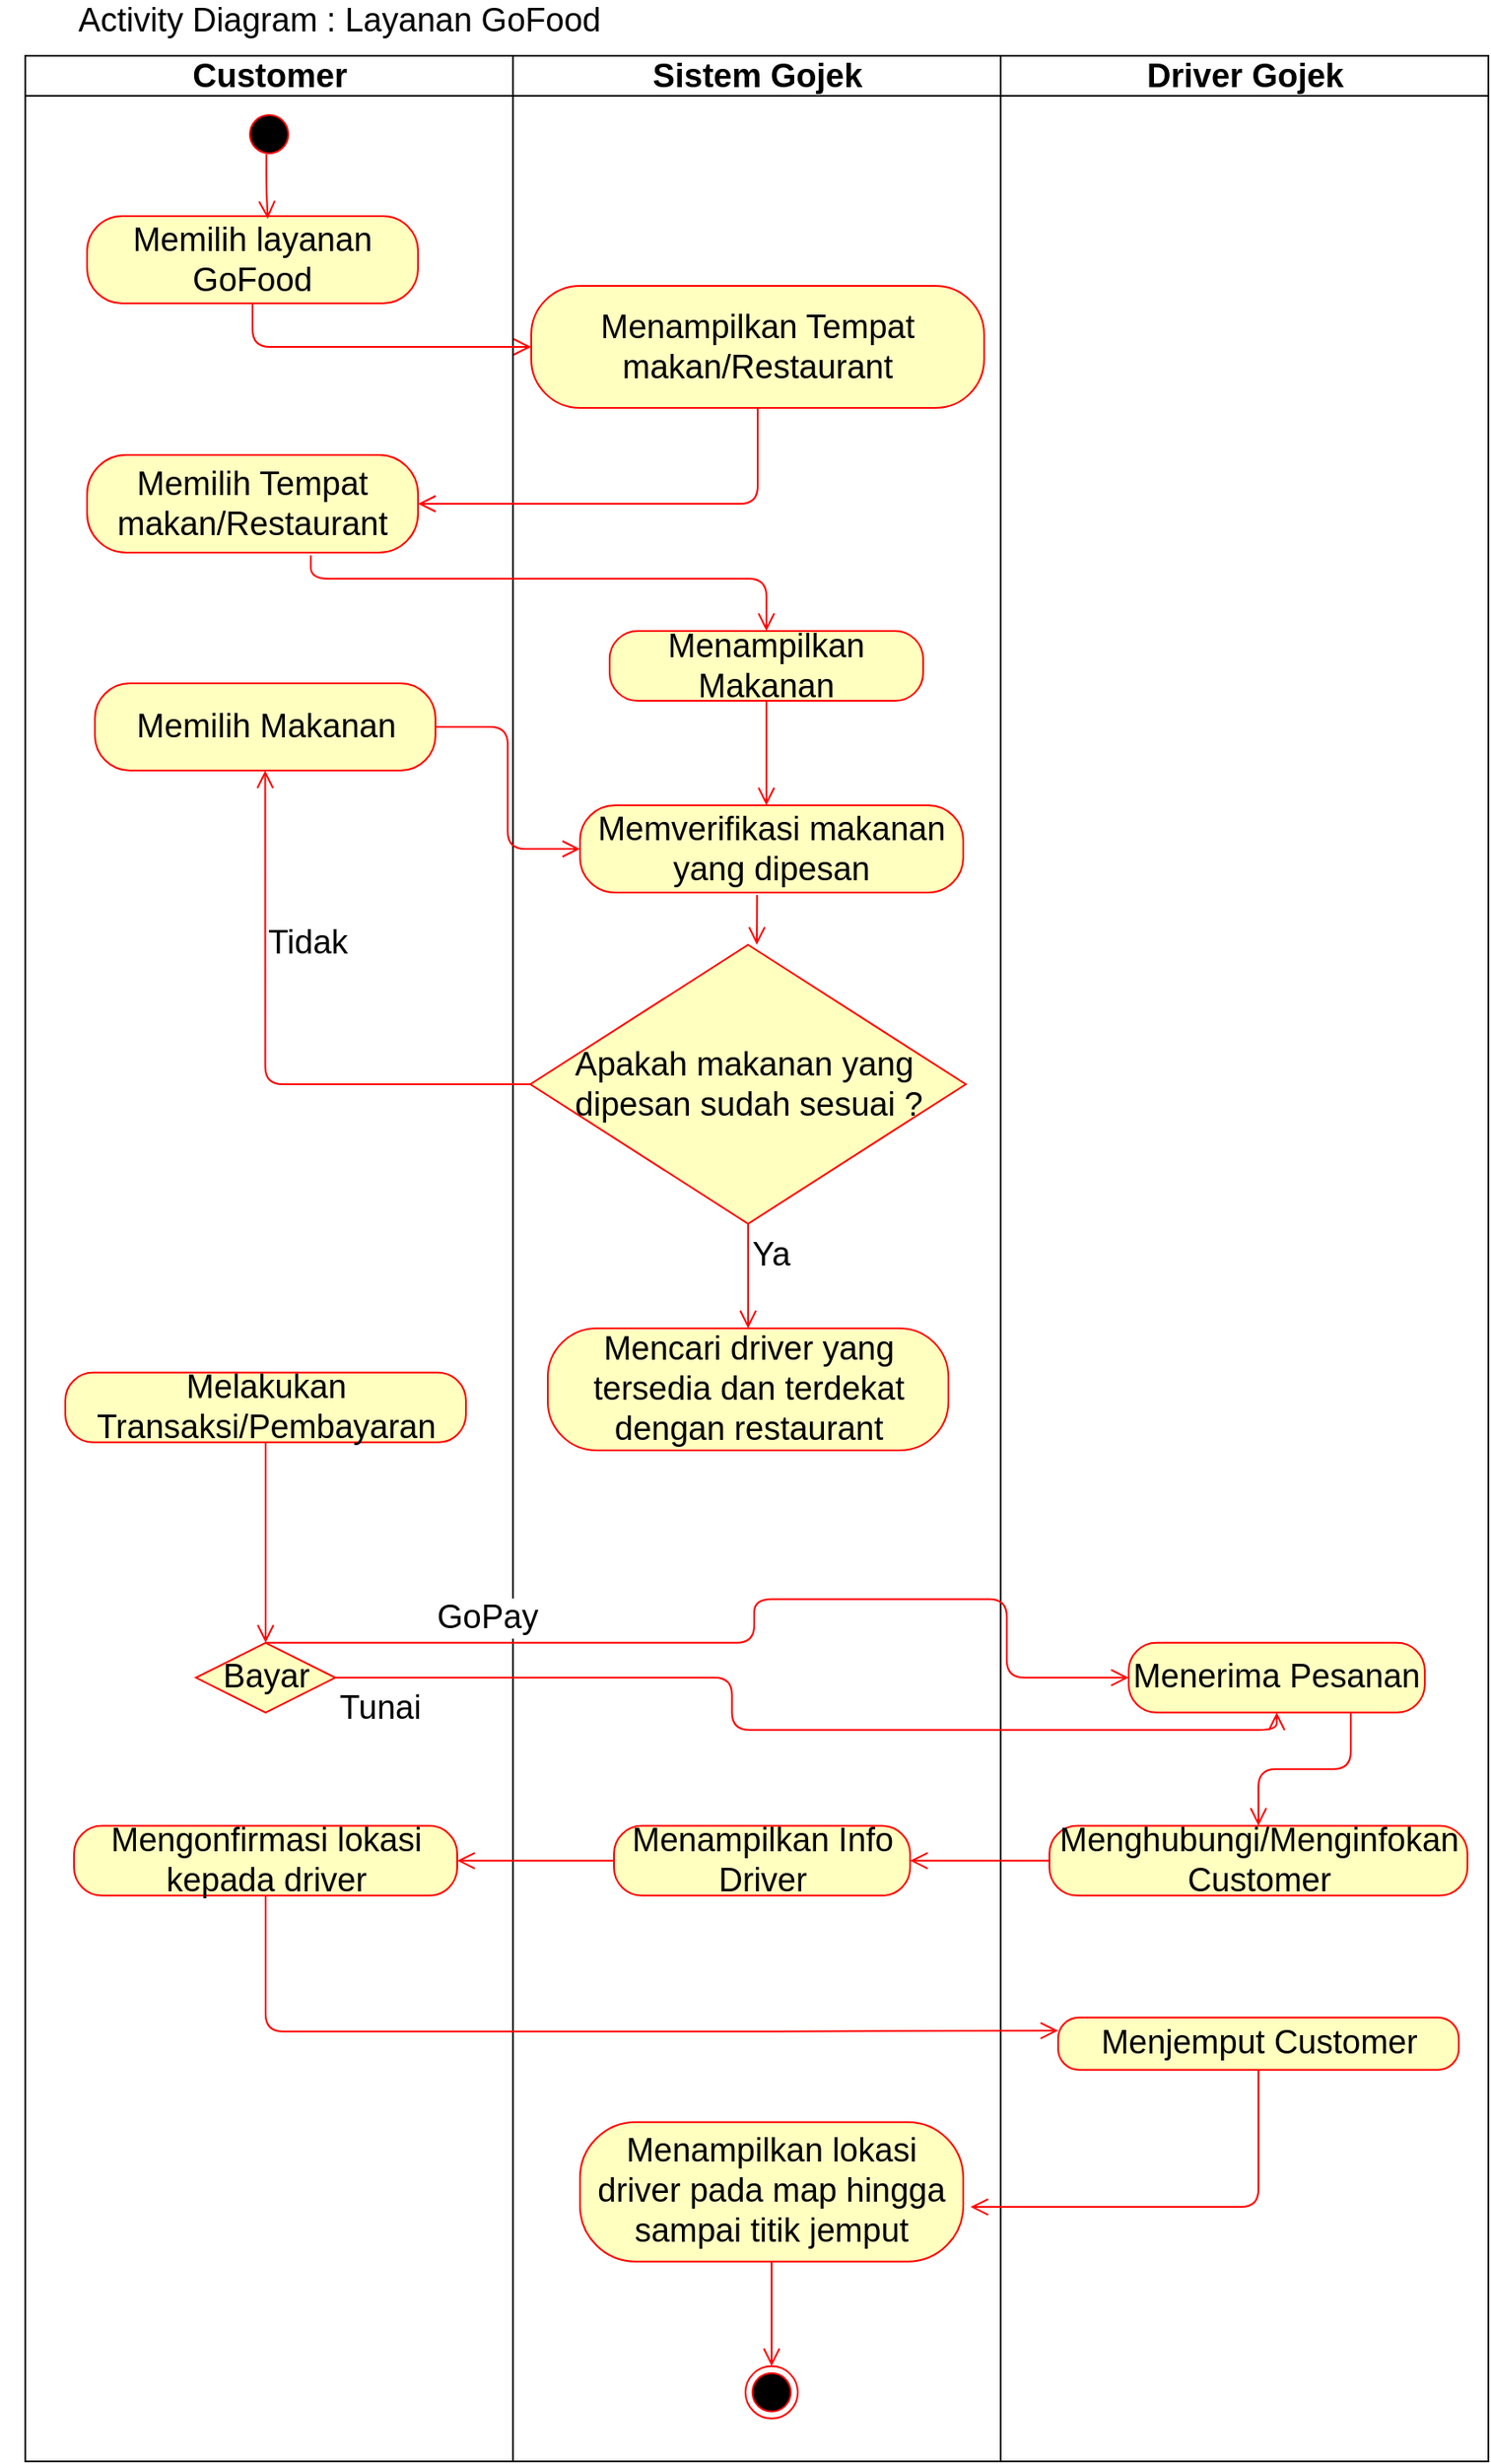 <mxfile version="14.6.13" type="github">
  <diagram id="UVGQqestL4LisQcyUeWL" name="Page-1">
    <mxGraphModel dx="1038" dy="789" grid="1" gridSize="10" guides="1" tooltips="1" connect="1" arrows="1" fold="1" page="1" pageScale="1" pageWidth="200" pageHeight="300" math="0" shadow="0">
      <root>
        <mxCell id="0" />
        <mxCell id="1" parent="0" />
        <mxCell id="FoPdU7yQy80ElH368FdN-35" value="Customer" style="swimlane;whiteSpace=wrap;fontSize=19;" vertex="1" parent="1">
          <mxGeometry x="164.5" y="-110" width="280" height="1380" as="geometry" />
        </mxCell>
        <mxCell id="FoPdU7yQy80ElH368FdN-36" value="&lt;span&gt;Memilih layanan GoFood&lt;/span&gt;" style="rounded=1;whiteSpace=wrap;html=1;arcSize=40;fontColor=#000000;fillColor=#ffffc0;strokeColor=#ff0000;fontSize=19;" vertex="1" parent="FoPdU7yQy80ElH368FdN-35">
          <mxGeometry x="35.5" y="92" width="190" height="50" as="geometry" />
        </mxCell>
        <mxCell id="FoPdU7yQy80ElH368FdN-37" value="&lt;span&gt;Memilih Tempat makan/Restaurant&lt;/span&gt;" style="rounded=1;whiteSpace=wrap;html=1;arcSize=40;fontColor=#000000;fillColor=#ffffc0;strokeColor=#ff0000;fontSize=19;" vertex="1" parent="FoPdU7yQy80ElH368FdN-35">
          <mxGeometry x="35.5" y="229" width="190" height="56" as="geometry" />
        </mxCell>
        <mxCell id="FoPdU7yQy80ElH368FdN-38" value="" style="ellipse;html=1;shape=startState;fillColor=#000000;strokeColor=#ff0000;fontSize=19;" vertex="1" parent="FoPdU7yQy80ElH368FdN-35">
          <mxGeometry x="125" y="30" width="30" height="30" as="geometry" />
        </mxCell>
        <mxCell id="FoPdU7yQy80ElH368FdN-39" value="Mengonfirmasi lokasi kepada driver" style="rounded=1;whiteSpace=wrap;html=1;arcSize=40;fontColor=#000000;fillColor=#ffffc0;strokeColor=#ff0000;fontSize=19;" vertex="1" parent="FoPdU7yQy80ElH368FdN-35">
          <mxGeometry x="28" y="1015.4" width="220" height="40" as="geometry" />
        </mxCell>
        <mxCell id="FoPdU7yQy80ElH368FdN-40" value="Melakukan Transaksi/Pembayaran" style="rounded=1;whiteSpace=wrap;html=1;arcSize=40;fontColor=#000000;fillColor=#ffffc0;strokeColor=#ff0000;fontSize=19;" vertex="1" parent="FoPdU7yQy80ElH368FdN-35">
          <mxGeometry x="23" y="755.4" width="230" height="40" as="geometry" />
        </mxCell>
        <mxCell id="FoPdU7yQy80ElH368FdN-41" value="Bayar" style="rhombus;whiteSpace=wrap;html=1;fillColor=#ffffc0;strokeColor=#ff0000;fontSize=19;" vertex="1" parent="FoPdU7yQy80ElH368FdN-35">
          <mxGeometry x="98" y="910.4" width="80" height="40" as="geometry" />
        </mxCell>
        <mxCell id="FoPdU7yQy80ElH368FdN-42" value="" style="edgeStyle=orthogonalEdgeStyle;html=1;verticalAlign=bottom;endArrow=open;endSize=8;strokeColor=#ff0000;fontSize=19;entryX=0.5;entryY=0;entryDx=0;entryDy=0;" edge="1" parent="FoPdU7yQy80ElH368FdN-35" source="FoPdU7yQy80ElH368FdN-40" target="FoPdU7yQy80ElH368FdN-41">
          <mxGeometry relative="1" as="geometry">
            <mxPoint x="418.5" y="895.4" as="targetPoint" />
          </mxGeometry>
        </mxCell>
        <mxCell id="FoPdU7yQy80ElH368FdN-43" value="" style="edgeStyle=orthogonalEdgeStyle;html=1;verticalAlign=bottom;endArrow=open;endSize=8;strokeColor=#ff0000;fontSize=19;entryX=0.546;entryY=0.03;entryDx=0;entryDy=0;exitX=0.448;exitY=0.884;exitDx=0;exitDy=0;entryPerimeter=0;exitPerimeter=0;" edge="1" parent="FoPdU7yQy80ElH368FdN-35" source="FoPdU7yQy80ElH368FdN-38" target="FoPdU7yQy80ElH368FdN-36">
          <mxGeometry relative="1" as="geometry">
            <mxPoint x="150" y="775" as="targetPoint" />
            <mxPoint x="150" y="660" as="sourcePoint" />
          </mxGeometry>
        </mxCell>
        <mxCell id="FoPdU7yQy80ElH368FdN-77" value="Memilih Makanan" style="rounded=1;whiteSpace=wrap;html=1;arcSize=40;fontColor=#000000;fillColor=#ffffc0;strokeColor=#ff0000;fontSize=19;" vertex="1" parent="FoPdU7yQy80ElH368FdN-35">
          <mxGeometry x="40" y="360" width="195.5" height="50" as="geometry" />
        </mxCell>
        <mxCell id="FoPdU7yQy80ElH368FdN-44" value="Sistem Gojek" style="swimlane;whiteSpace=wrap;fontSize=19;" vertex="1" parent="1">
          <mxGeometry x="444.5" y="-110" width="280" height="1380" as="geometry" />
        </mxCell>
        <mxCell id="FoPdU7yQy80ElH368FdN-45" value="Menampilkan Tempat makan/Restaurant" style="rounded=1;whiteSpace=wrap;html=1;arcSize=40;fontColor=#000000;fillColor=#ffffc0;strokeColor=#ff0000;fontSize=19;" vertex="1" parent="FoPdU7yQy80ElH368FdN-44">
          <mxGeometry x="10.5" y="132" width="260" height="70" as="geometry" />
        </mxCell>
        <mxCell id="FoPdU7yQy80ElH368FdN-46" value="&lt;span&gt;Memverifikasi makanan yang dipesan&lt;/span&gt;" style="rounded=1;whiteSpace=wrap;html=1;arcSize=40;fontColor=#000000;fillColor=#ffffc0;strokeColor=#ff0000;fontSize=19;" vertex="1" parent="FoPdU7yQy80ElH368FdN-44">
          <mxGeometry x="38.5" y="430" width="220" height="50" as="geometry" />
        </mxCell>
        <mxCell id="FoPdU7yQy80ElH368FdN-49" value="Mencari driver yang tersedia dan terdekat dengan restaurant" style="rounded=1;whiteSpace=wrap;html=1;arcSize=40;fontColor=#000000;fillColor=#ffffc0;strokeColor=#ff0000;fontSize=19;" vertex="1" parent="FoPdU7yQy80ElH368FdN-44">
          <mxGeometry x="20" y="730" width="230" height="70" as="geometry" />
        </mxCell>
        <mxCell id="FoPdU7yQy80ElH368FdN-51" value="Menampilkan Info Driver" style="rounded=1;whiteSpace=wrap;html=1;arcSize=40;fontColor=#000000;fillColor=#ffffc0;strokeColor=#ff0000;fontSize=19;" vertex="1" parent="FoPdU7yQy80ElH368FdN-44">
          <mxGeometry x="58" y="1015.4" width="170" height="40" as="geometry" />
        </mxCell>
        <mxCell id="FoPdU7yQy80ElH368FdN-52" value="Menampilkan lokasi driver pada map hingga sampai titik jemput" style="rounded=1;whiteSpace=wrap;html=1;arcSize=40;fontColor=#000000;fillColor=#ffffc0;strokeColor=#ff0000;fontSize=19;" vertex="1" parent="FoPdU7yQy80ElH368FdN-44">
          <mxGeometry x="38.5" y="1185.4" width="220" height="80" as="geometry" />
        </mxCell>
        <mxCell id="FoPdU7yQy80ElH368FdN-53" value="" style="edgeStyle=orthogonalEdgeStyle;html=1;verticalAlign=bottom;endArrow=open;endSize=8;strokeColor=#ff0000;fontSize=19;entryX=0.5;entryY=0;entryDx=0;entryDy=0;" edge="1" parent="FoPdU7yQy80ElH368FdN-44" source="FoPdU7yQy80ElH368FdN-52" target="FoPdU7yQy80ElH368FdN-54">
          <mxGeometry relative="1" as="geometry">
            <mxPoint x="118" y="1275.4" as="targetPoint" />
          </mxGeometry>
        </mxCell>
        <mxCell id="FoPdU7yQy80ElH368FdN-54" value="" style="ellipse;html=1;shape=endState;fillColor=#000000;strokeColor=#ff0000;fontSize=19;" vertex="1" parent="FoPdU7yQy80ElH368FdN-44">
          <mxGeometry x="133.5" y="1325.4" width="30" height="30" as="geometry" />
        </mxCell>
        <mxCell id="FoPdU7yQy80ElH368FdN-55" style="edgeStyle=orthogonalEdgeStyle;rounded=0;orthogonalLoop=1;jettySize=auto;html=1;exitX=0.5;exitY=1;exitDx=0;exitDy=0;fontSize=19;" edge="1" parent="FoPdU7yQy80ElH368FdN-44" source="FoPdU7yQy80ElH368FdN-54" target="FoPdU7yQy80ElH368FdN-54">
          <mxGeometry relative="1" as="geometry" />
        </mxCell>
        <mxCell id="FoPdU7yQy80ElH368FdN-56" value="" style="edgeStyle=orthogonalEdgeStyle;html=1;verticalAlign=bottom;endArrow=open;endSize=8;strokeColor=#ff0000;fontSize=19;entryX=0.5;entryY=0;entryDx=0;entryDy=0;exitX=0.462;exitY=1.028;exitDx=0;exitDy=0;exitPerimeter=0;" edge="1" parent="FoPdU7yQy80ElH368FdN-44" source="FoPdU7yQy80ElH368FdN-46">
          <mxGeometry relative="1" as="geometry">
            <mxPoint x="140.0" y="510" as="targetPoint" />
            <mxPoint x="137.12" y="480.0" as="sourcePoint" />
          </mxGeometry>
        </mxCell>
        <mxCell id="FoPdU7yQy80ElH368FdN-75" value="Menampilkan Makanan" style="rounded=1;whiteSpace=wrap;html=1;arcSize=40;fontColor=#000000;fillColor=#ffffc0;strokeColor=#ff0000;fontSize=19;" vertex="1" parent="FoPdU7yQy80ElH368FdN-44">
          <mxGeometry x="55.5" y="330" width="180" height="40" as="geometry" />
        </mxCell>
        <mxCell id="FoPdU7yQy80ElH368FdN-76" value="" style="edgeStyle=orthogonalEdgeStyle;html=1;verticalAlign=bottom;endArrow=open;endSize=8;strokeColor=#ff0000;fontSize=19;" edge="1" source="FoPdU7yQy80ElH368FdN-75" parent="FoPdU7yQy80ElH368FdN-44">
          <mxGeometry relative="1" as="geometry">
            <mxPoint x="145.5" y="430" as="targetPoint" />
          </mxGeometry>
        </mxCell>
        <mxCell id="FoPdU7yQy80ElH368FdN-79" value="Apakah makanan yang&amp;nbsp;&lt;br&gt;dipesan sudah sesuai ?" style="rhombus;whiteSpace=wrap;html=1;fillColor=#ffffc0;strokeColor=#ff0000;fontSize=19;" vertex="1" parent="FoPdU7yQy80ElH368FdN-44">
          <mxGeometry x="10" y="510" width="250" height="160" as="geometry" />
        </mxCell>
        <mxCell id="FoPdU7yQy80ElH368FdN-81" value="Ya" style="edgeStyle=orthogonalEdgeStyle;html=1;align=left;verticalAlign=top;endArrow=open;endSize=8;strokeColor=#ff0000;fontSize=19;entryX=0.5;entryY=0;entryDx=0;entryDy=0;" edge="1" source="FoPdU7yQy80ElH368FdN-79" parent="FoPdU7yQy80ElH368FdN-44" target="FoPdU7yQy80ElH368FdN-49">
          <mxGeometry x="-1" relative="1" as="geometry">
            <mxPoint x="95.5" y="640" as="targetPoint" />
          </mxGeometry>
        </mxCell>
        <mxCell id="FoPdU7yQy80ElH368FdN-57" value="Driver Gojek" style="swimlane;whiteSpace=wrap;startSize=23;fontSize=19;" vertex="1" parent="1">
          <mxGeometry x="724.5" y="-110" width="280" height="1380" as="geometry" />
        </mxCell>
        <mxCell id="FoPdU7yQy80ElH368FdN-58" value="Menerima Pesanan" style="rounded=1;whiteSpace=wrap;html=1;arcSize=40;fontColor=#000000;fillColor=#ffffc0;strokeColor=#ff0000;fontSize=19;" vertex="1" parent="FoPdU7yQy80ElH368FdN-57">
          <mxGeometry x="73.5" y="910.4" width="170" height="40" as="geometry" />
        </mxCell>
        <mxCell id="FoPdU7yQy80ElH368FdN-59" value="Menghubungi/Menginfokan&lt;br&gt;Customer" style="rounded=1;whiteSpace=wrap;html=1;arcSize=40;fontColor=#000000;fillColor=#ffffc0;strokeColor=#ff0000;fontSize=19;" vertex="1" parent="FoPdU7yQy80ElH368FdN-57">
          <mxGeometry x="28" y="1015.4" width="240" height="40" as="geometry" />
        </mxCell>
        <mxCell id="FoPdU7yQy80ElH368FdN-60" value="" style="edgeStyle=orthogonalEdgeStyle;html=1;verticalAlign=bottom;endArrow=open;endSize=8;strokeColor=#ff0000;fontSize=19;exitX=0.75;exitY=1;exitDx=0;exitDy=0;entryX=0.5;entryY=0;entryDx=0;entryDy=0;" edge="1" parent="FoPdU7yQy80ElH368FdN-57" source="FoPdU7yQy80ElH368FdN-58" target="FoPdU7yQy80ElH368FdN-59">
          <mxGeometry relative="1" as="geometry">
            <mxPoint x="158.5" y="1105.4" as="targetPoint" />
          </mxGeometry>
        </mxCell>
        <mxCell id="FoPdU7yQy80ElH368FdN-61" value="Menjemput Customer" style="rounded=1;whiteSpace=wrap;html=1;arcSize=40;fontColor=#000000;fillColor=#ffffc0;strokeColor=#ff0000;fontSize=19;" vertex="1" parent="FoPdU7yQy80ElH368FdN-57">
          <mxGeometry x="33" y="1125.4" width="230" height="30" as="geometry" />
        </mxCell>
        <mxCell id="FoPdU7yQy80ElH368FdN-62" value="Activity Diagram : Layanan GoFood" style="text;html=1;strokeColor=none;fillColor=none;align=center;verticalAlign=middle;whiteSpace=wrap;rounded=0;fontSize=19;" vertex="1" parent="1">
          <mxGeometry x="150" y="-140" width="390" height="20" as="geometry" />
        </mxCell>
        <mxCell id="FoPdU7yQy80ElH368FdN-64" value="GoPay" style="edgeStyle=orthogonalEdgeStyle;html=1;align=left;verticalAlign=bottom;endArrow=open;endSize=8;strokeColor=#ff0000;fontSize=19;exitX=0.5;exitY=0;exitDx=0;exitDy=0;entryX=0;entryY=0.5;entryDx=0;entryDy=0;" edge="1" parent="1" source="FoPdU7yQy80ElH368FdN-41" target="FoPdU7yQy80ElH368FdN-58">
          <mxGeometry x="-0.664" relative="1" as="geometry">
            <mxPoint x="728" y="825.4" as="targetPoint" />
            <Array as="points">
              <mxPoint x="583" y="775.4" />
              <mxPoint x="728" y="775.4" />
              <mxPoint x="728" y="820.4" />
            </Array>
            <mxPoint x="1" as="offset" />
          </mxGeometry>
        </mxCell>
        <mxCell id="FoPdU7yQy80ElH368FdN-65" value="Tunai" style="edgeStyle=orthogonalEdgeStyle;html=1;align=left;verticalAlign=top;endArrow=open;endSize=8;strokeColor=#ff0000;fontSize=19;entryX=0.5;entryY=1;entryDx=0;entryDy=0;" edge="1" parent="1" source="FoPdU7yQy80ElH368FdN-41" target="FoPdU7yQy80ElH368FdN-58">
          <mxGeometry x="-1" relative="1" as="geometry">
            <mxPoint x="588" y="905.4" as="targetPoint" />
            <mxPoint as="offset" />
          </mxGeometry>
        </mxCell>
        <mxCell id="FoPdU7yQy80ElH368FdN-66" value="" style="edgeStyle=orthogonalEdgeStyle;html=1;verticalAlign=bottom;endArrow=open;endSize=8;strokeColor=#ff0000;fontSize=19;entryX=1;entryY=0.5;entryDx=0;entryDy=0;" edge="1" parent="1" source="FoPdU7yQy80ElH368FdN-51" target="FoPdU7yQy80ElH368FdN-39">
          <mxGeometry relative="1" as="geometry">
            <mxPoint x="588" y="1005.4" as="targetPoint" />
          </mxGeometry>
        </mxCell>
        <mxCell id="FoPdU7yQy80ElH368FdN-67" value="" style="edgeStyle=orthogonalEdgeStyle;html=1;verticalAlign=bottom;endArrow=open;endSize=8;strokeColor=#ff0000;fontSize=19;exitX=0;exitY=0.5;exitDx=0;exitDy=0;entryX=1;entryY=0.5;entryDx=0;entryDy=0;" edge="1" parent="1" source="FoPdU7yQy80ElH368FdN-59" target="FoPdU7yQy80ElH368FdN-51">
          <mxGeometry relative="1" as="geometry">
            <mxPoint x="698" y="955.4" as="targetPoint" />
            <mxPoint x="512.5" y="935.4" as="sourcePoint" />
          </mxGeometry>
        </mxCell>
        <mxCell id="FoPdU7yQy80ElH368FdN-68" value="" style="edgeStyle=orthogonalEdgeStyle;html=1;verticalAlign=bottom;endArrow=open;endSize=8;strokeColor=#ff0000;fontSize=19;entryX=0;entryY=0.25;entryDx=0;entryDy=0;" edge="1" parent="1" source="FoPdU7yQy80ElH368FdN-39" target="FoPdU7yQy80ElH368FdN-61">
          <mxGeometry relative="1" as="geometry">
            <mxPoint x="288" y="1005.4" as="targetPoint" />
            <Array as="points">
              <mxPoint x="303" y="1023.4" />
              <mxPoint x="585" y="1023.4" />
            </Array>
          </mxGeometry>
        </mxCell>
        <mxCell id="FoPdU7yQy80ElH368FdN-69" value="" style="edgeStyle=orthogonalEdgeStyle;html=1;verticalAlign=bottom;endArrow=open;endSize=8;strokeColor=#ff0000;fontSize=19;entryX=1.019;entryY=0.608;entryDx=0;entryDy=0;entryPerimeter=0;" edge="1" parent="1" source="FoPdU7yQy80ElH368FdN-61" target="FoPdU7yQy80ElH368FdN-52">
          <mxGeometry relative="1" as="geometry">
            <mxPoint x="888" y="1115.4" as="targetPoint" />
            <Array as="points">
              <mxPoint x="873" y="1124.4" />
            </Array>
          </mxGeometry>
        </mxCell>
        <mxCell id="FoPdU7yQy80ElH368FdN-70" value="" style="edgeStyle=orthogonalEdgeStyle;html=1;verticalAlign=bottom;endArrow=open;endSize=8;strokeColor=#ff0000;fontSize=19;entryX=0;entryY=0.5;entryDx=0;entryDy=0;exitX=0.5;exitY=1;exitDx=0;exitDy=0;" edge="1" parent="1" source="FoPdU7yQy80ElH368FdN-36" target="FoPdU7yQy80ElH368FdN-45">
          <mxGeometry relative="1" as="geometry">
            <mxPoint x="313.74" y="-6.5" as="targetPoint" />
            <mxPoint x="312.94" y="-43.48" as="sourcePoint" />
          </mxGeometry>
        </mxCell>
        <mxCell id="FoPdU7yQy80ElH368FdN-71" value="" style="edgeStyle=orthogonalEdgeStyle;html=1;verticalAlign=bottom;endArrow=open;endSize=8;strokeColor=#ff0000;fontSize=19;entryX=1;entryY=0.5;entryDx=0;entryDy=0;exitX=0.5;exitY=1;exitDx=0;exitDy=0;" edge="1" parent="1" source="FoPdU7yQy80ElH368FdN-45" target="FoPdU7yQy80ElH368FdN-37">
          <mxGeometry relative="1" as="geometry">
            <mxPoint x="465" y="67" as="targetPoint" />
            <mxPoint x="305" y="42" as="sourcePoint" />
          </mxGeometry>
        </mxCell>
        <mxCell id="FoPdU7yQy80ElH368FdN-72" value="" style="edgeStyle=orthogonalEdgeStyle;html=1;verticalAlign=bottom;endArrow=open;endSize=8;strokeColor=#ff0000;fontSize=19;entryX=0.5;entryY=0;entryDx=0;entryDy=0;exitX=0.676;exitY=1.029;exitDx=0;exitDy=0;exitPerimeter=0;" edge="1" parent="1" source="FoPdU7yQy80ElH368FdN-37" target="FoPdU7yQy80ElH368FdN-75">
          <mxGeometry relative="1" as="geometry">
            <mxPoint x="465" y="67" as="targetPoint" />
            <mxPoint x="305" y="42" as="sourcePoint" />
            <Array as="points">
              <mxPoint x="328" y="190" />
              <mxPoint x="590" y="190" />
              <mxPoint x="590" y="220" />
            </Array>
          </mxGeometry>
        </mxCell>
        <mxCell id="FoPdU7yQy80ElH368FdN-78" value="" style="edgeStyle=orthogonalEdgeStyle;html=1;verticalAlign=bottom;endArrow=open;endSize=8;strokeColor=#ff0000;fontSize=19;entryX=0;entryY=0.5;entryDx=0;entryDy=0;" edge="1" source="FoPdU7yQy80ElH368FdN-77" parent="1" target="FoPdU7yQy80ElH368FdN-46">
          <mxGeometry relative="1" as="geometry">
            <mxPoint x="340" y="360" as="targetPoint" />
          </mxGeometry>
        </mxCell>
        <mxCell id="FoPdU7yQy80ElH368FdN-80" value="Tidak" style="edgeStyle=orthogonalEdgeStyle;html=1;align=left;verticalAlign=bottom;endArrow=open;endSize=8;strokeColor=#ff0000;fontSize=19;entryX=0.5;entryY=1;entryDx=0;entryDy=0;" edge="1" source="FoPdU7yQy80ElH368FdN-79" parent="1" target="FoPdU7yQy80ElH368FdN-77">
          <mxGeometry x="0.319" relative="1" as="geometry">
            <mxPoint x="680" y="450" as="targetPoint" />
            <mxPoint as="offset" />
          </mxGeometry>
        </mxCell>
      </root>
    </mxGraphModel>
  </diagram>
</mxfile>
